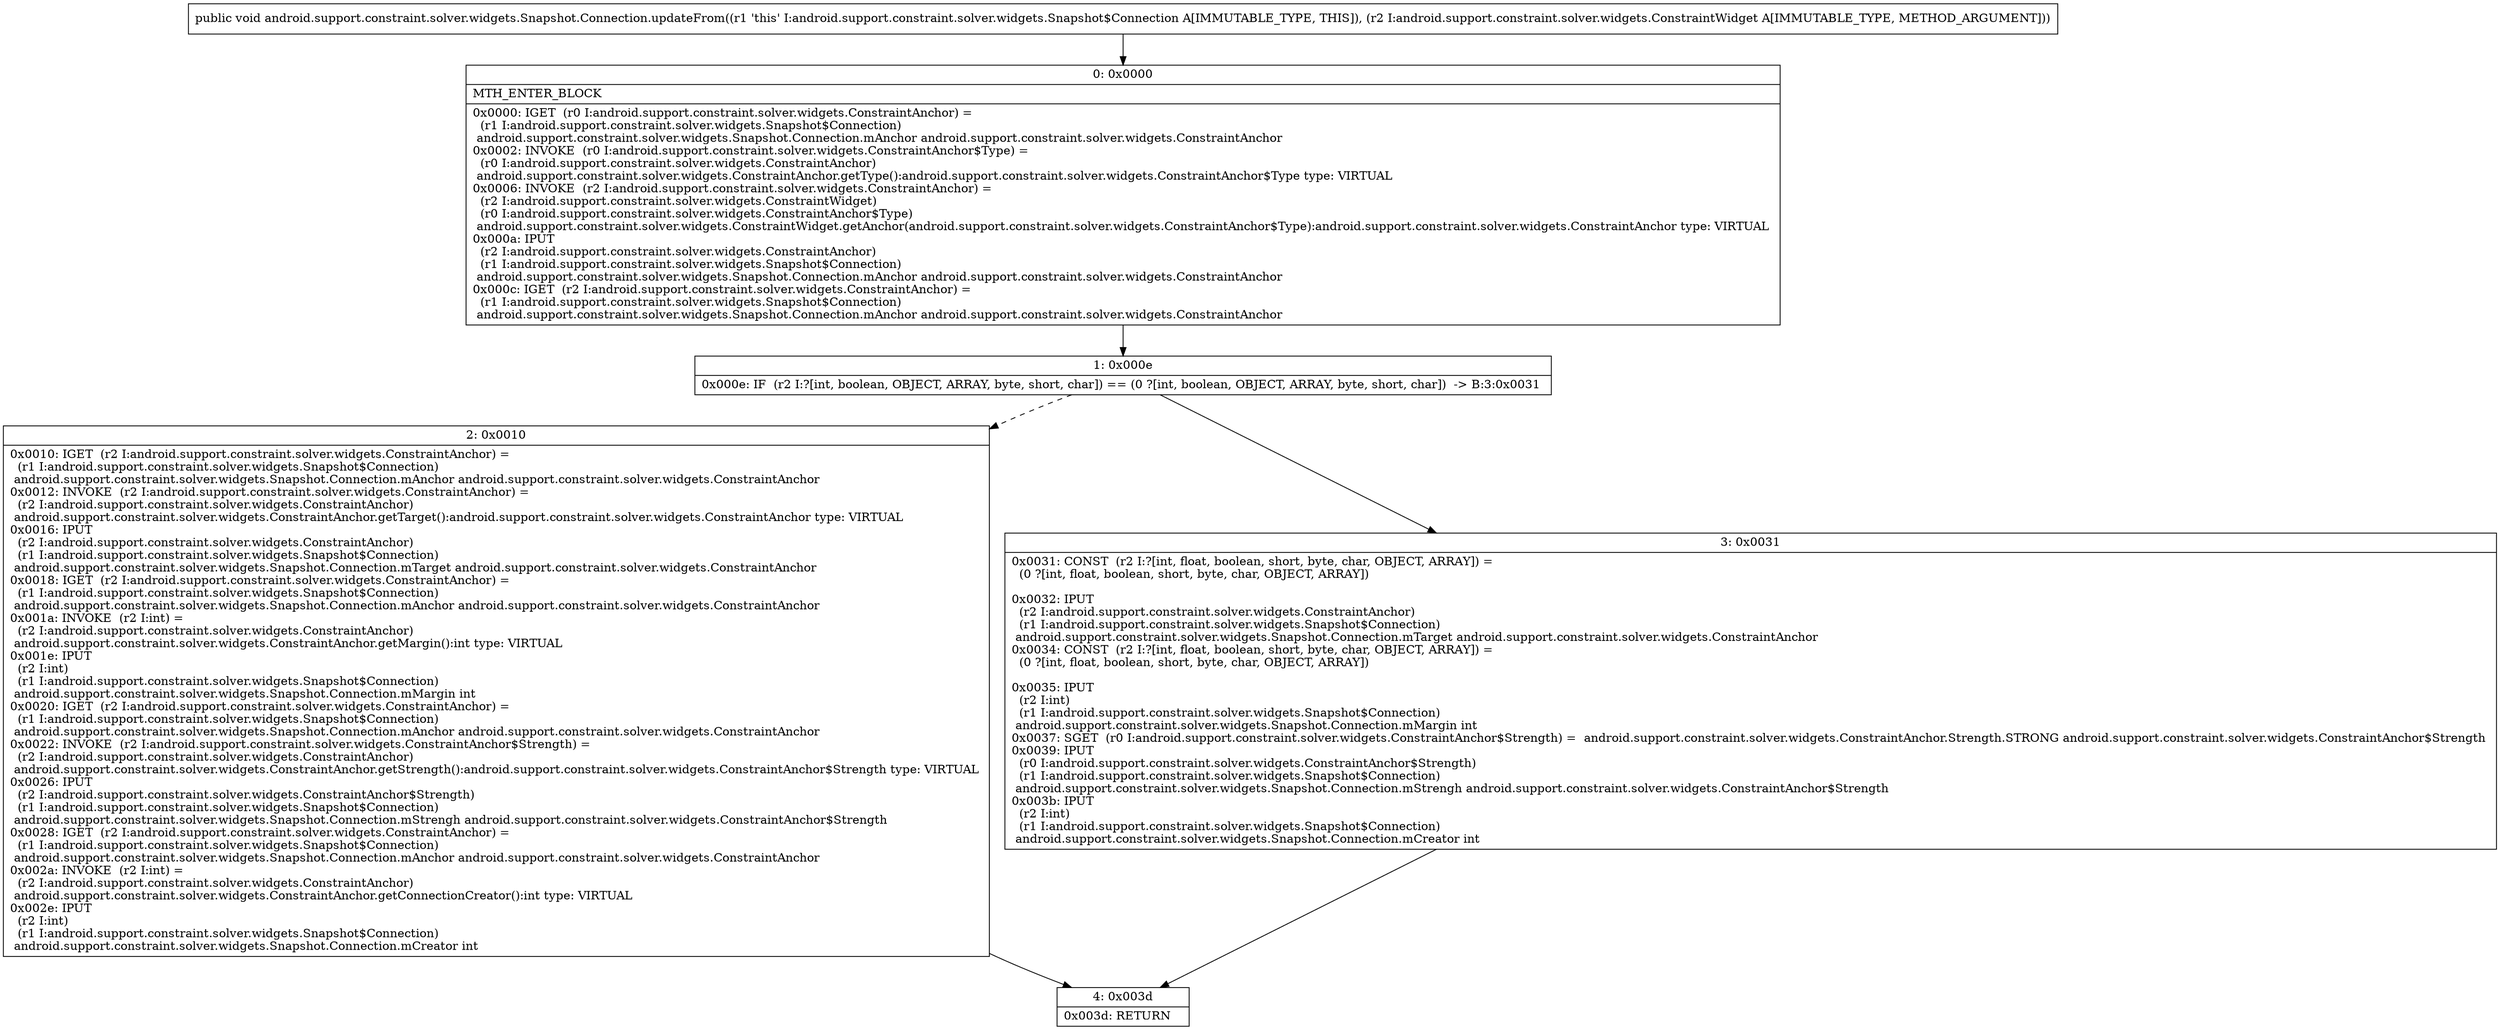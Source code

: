 digraph "CFG forandroid.support.constraint.solver.widgets.Snapshot.Connection.updateFrom(Landroid\/support\/constraint\/solver\/widgets\/ConstraintWidget;)V" {
Node_0 [shape=record,label="{0\:\ 0x0000|MTH_ENTER_BLOCK\l|0x0000: IGET  (r0 I:android.support.constraint.solver.widgets.ConstraintAnchor) = \l  (r1 I:android.support.constraint.solver.widgets.Snapshot$Connection)\l android.support.constraint.solver.widgets.Snapshot.Connection.mAnchor android.support.constraint.solver.widgets.ConstraintAnchor \l0x0002: INVOKE  (r0 I:android.support.constraint.solver.widgets.ConstraintAnchor$Type) = \l  (r0 I:android.support.constraint.solver.widgets.ConstraintAnchor)\l android.support.constraint.solver.widgets.ConstraintAnchor.getType():android.support.constraint.solver.widgets.ConstraintAnchor$Type type: VIRTUAL \l0x0006: INVOKE  (r2 I:android.support.constraint.solver.widgets.ConstraintAnchor) = \l  (r2 I:android.support.constraint.solver.widgets.ConstraintWidget)\l  (r0 I:android.support.constraint.solver.widgets.ConstraintAnchor$Type)\l android.support.constraint.solver.widgets.ConstraintWidget.getAnchor(android.support.constraint.solver.widgets.ConstraintAnchor$Type):android.support.constraint.solver.widgets.ConstraintAnchor type: VIRTUAL \l0x000a: IPUT  \l  (r2 I:android.support.constraint.solver.widgets.ConstraintAnchor)\l  (r1 I:android.support.constraint.solver.widgets.Snapshot$Connection)\l android.support.constraint.solver.widgets.Snapshot.Connection.mAnchor android.support.constraint.solver.widgets.ConstraintAnchor \l0x000c: IGET  (r2 I:android.support.constraint.solver.widgets.ConstraintAnchor) = \l  (r1 I:android.support.constraint.solver.widgets.Snapshot$Connection)\l android.support.constraint.solver.widgets.Snapshot.Connection.mAnchor android.support.constraint.solver.widgets.ConstraintAnchor \l}"];
Node_1 [shape=record,label="{1\:\ 0x000e|0x000e: IF  (r2 I:?[int, boolean, OBJECT, ARRAY, byte, short, char]) == (0 ?[int, boolean, OBJECT, ARRAY, byte, short, char])  \-\> B:3:0x0031 \l}"];
Node_2 [shape=record,label="{2\:\ 0x0010|0x0010: IGET  (r2 I:android.support.constraint.solver.widgets.ConstraintAnchor) = \l  (r1 I:android.support.constraint.solver.widgets.Snapshot$Connection)\l android.support.constraint.solver.widgets.Snapshot.Connection.mAnchor android.support.constraint.solver.widgets.ConstraintAnchor \l0x0012: INVOKE  (r2 I:android.support.constraint.solver.widgets.ConstraintAnchor) = \l  (r2 I:android.support.constraint.solver.widgets.ConstraintAnchor)\l android.support.constraint.solver.widgets.ConstraintAnchor.getTarget():android.support.constraint.solver.widgets.ConstraintAnchor type: VIRTUAL \l0x0016: IPUT  \l  (r2 I:android.support.constraint.solver.widgets.ConstraintAnchor)\l  (r1 I:android.support.constraint.solver.widgets.Snapshot$Connection)\l android.support.constraint.solver.widgets.Snapshot.Connection.mTarget android.support.constraint.solver.widgets.ConstraintAnchor \l0x0018: IGET  (r2 I:android.support.constraint.solver.widgets.ConstraintAnchor) = \l  (r1 I:android.support.constraint.solver.widgets.Snapshot$Connection)\l android.support.constraint.solver.widgets.Snapshot.Connection.mAnchor android.support.constraint.solver.widgets.ConstraintAnchor \l0x001a: INVOKE  (r2 I:int) = \l  (r2 I:android.support.constraint.solver.widgets.ConstraintAnchor)\l android.support.constraint.solver.widgets.ConstraintAnchor.getMargin():int type: VIRTUAL \l0x001e: IPUT  \l  (r2 I:int)\l  (r1 I:android.support.constraint.solver.widgets.Snapshot$Connection)\l android.support.constraint.solver.widgets.Snapshot.Connection.mMargin int \l0x0020: IGET  (r2 I:android.support.constraint.solver.widgets.ConstraintAnchor) = \l  (r1 I:android.support.constraint.solver.widgets.Snapshot$Connection)\l android.support.constraint.solver.widgets.Snapshot.Connection.mAnchor android.support.constraint.solver.widgets.ConstraintAnchor \l0x0022: INVOKE  (r2 I:android.support.constraint.solver.widgets.ConstraintAnchor$Strength) = \l  (r2 I:android.support.constraint.solver.widgets.ConstraintAnchor)\l android.support.constraint.solver.widgets.ConstraintAnchor.getStrength():android.support.constraint.solver.widgets.ConstraintAnchor$Strength type: VIRTUAL \l0x0026: IPUT  \l  (r2 I:android.support.constraint.solver.widgets.ConstraintAnchor$Strength)\l  (r1 I:android.support.constraint.solver.widgets.Snapshot$Connection)\l android.support.constraint.solver.widgets.Snapshot.Connection.mStrengh android.support.constraint.solver.widgets.ConstraintAnchor$Strength \l0x0028: IGET  (r2 I:android.support.constraint.solver.widgets.ConstraintAnchor) = \l  (r1 I:android.support.constraint.solver.widgets.Snapshot$Connection)\l android.support.constraint.solver.widgets.Snapshot.Connection.mAnchor android.support.constraint.solver.widgets.ConstraintAnchor \l0x002a: INVOKE  (r2 I:int) = \l  (r2 I:android.support.constraint.solver.widgets.ConstraintAnchor)\l android.support.constraint.solver.widgets.ConstraintAnchor.getConnectionCreator():int type: VIRTUAL \l0x002e: IPUT  \l  (r2 I:int)\l  (r1 I:android.support.constraint.solver.widgets.Snapshot$Connection)\l android.support.constraint.solver.widgets.Snapshot.Connection.mCreator int \l}"];
Node_3 [shape=record,label="{3\:\ 0x0031|0x0031: CONST  (r2 I:?[int, float, boolean, short, byte, char, OBJECT, ARRAY]) = \l  (0 ?[int, float, boolean, short, byte, char, OBJECT, ARRAY])\l \l0x0032: IPUT  \l  (r2 I:android.support.constraint.solver.widgets.ConstraintAnchor)\l  (r1 I:android.support.constraint.solver.widgets.Snapshot$Connection)\l android.support.constraint.solver.widgets.Snapshot.Connection.mTarget android.support.constraint.solver.widgets.ConstraintAnchor \l0x0034: CONST  (r2 I:?[int, float, boolean, short, byte, char, OBJECT, ARRAY]) = \l  (0 ?[int, float, boolean, short, byte, char, OBJECT, ARRAY])\l \l0x0035: IPUT  \l  (r2 I:int)\l  (r1 I:android.support.constraint.solver.widgets.Snapshot$Connection)\l android.support.constraint.solver.widgets.Snapshot.Connection.mMargin int \l0x0037: SGET  (r0 I:android.support.constraint.solver.widgets.ConstraintAnchor$Strength) =  android.support.constraint.solver.widgets.ConstraintAnchor.Strength.STRONG android.support.constraint.solver.widgets.ConstraintAnchor$Strength \l0x0039: IPUT  \l  (r0 I:android.support.constraint.solver.widgets.ConstraintAnchor$Strength)\l  (r1 I:android.support.constraint.solver.widgets.Snapshot$Connection)\l android.support.constraint.solver.widgets.Snapshot.Connection.mStrengh android.support.constraint.solver.widgets.ConstraintAnchor$Strength \l0x003b: IPUT  \l  (r2 I:int)\l  (r1 I:android.support.constraint.solver.widgets.Snapshot$Connection)\l android.support.constraint.solver.widgets.Snapshot.Connection.mCreator int \l}"];
Node_4 [shape=record,label="{4\:\ 0x003d|0x003d: RETURN   \l}"];
MethodNode[shape=record,label="{public void android.support.constraint.solver.widgets.Snapshot.Connection.updateFrom((r1 'this' I:android.support.constraint.solver.widgets.Snapshot$Connection A[IMMUTABLE_TYPE, THIS]), (r2 I:android.support.constraint.solver.widgets.ConstraintWidget A[IMMUTABLE_TYPE, METHOD_ARGUMENT])) }"];
MethodNode -> Node_0;
Node_0 -> Node_1;
Node_1 -> Node_2[style=dashed];
Node_1 -> Node_3;
Node_2 -> Node_4;
Node_3 -> Node_4;
}

